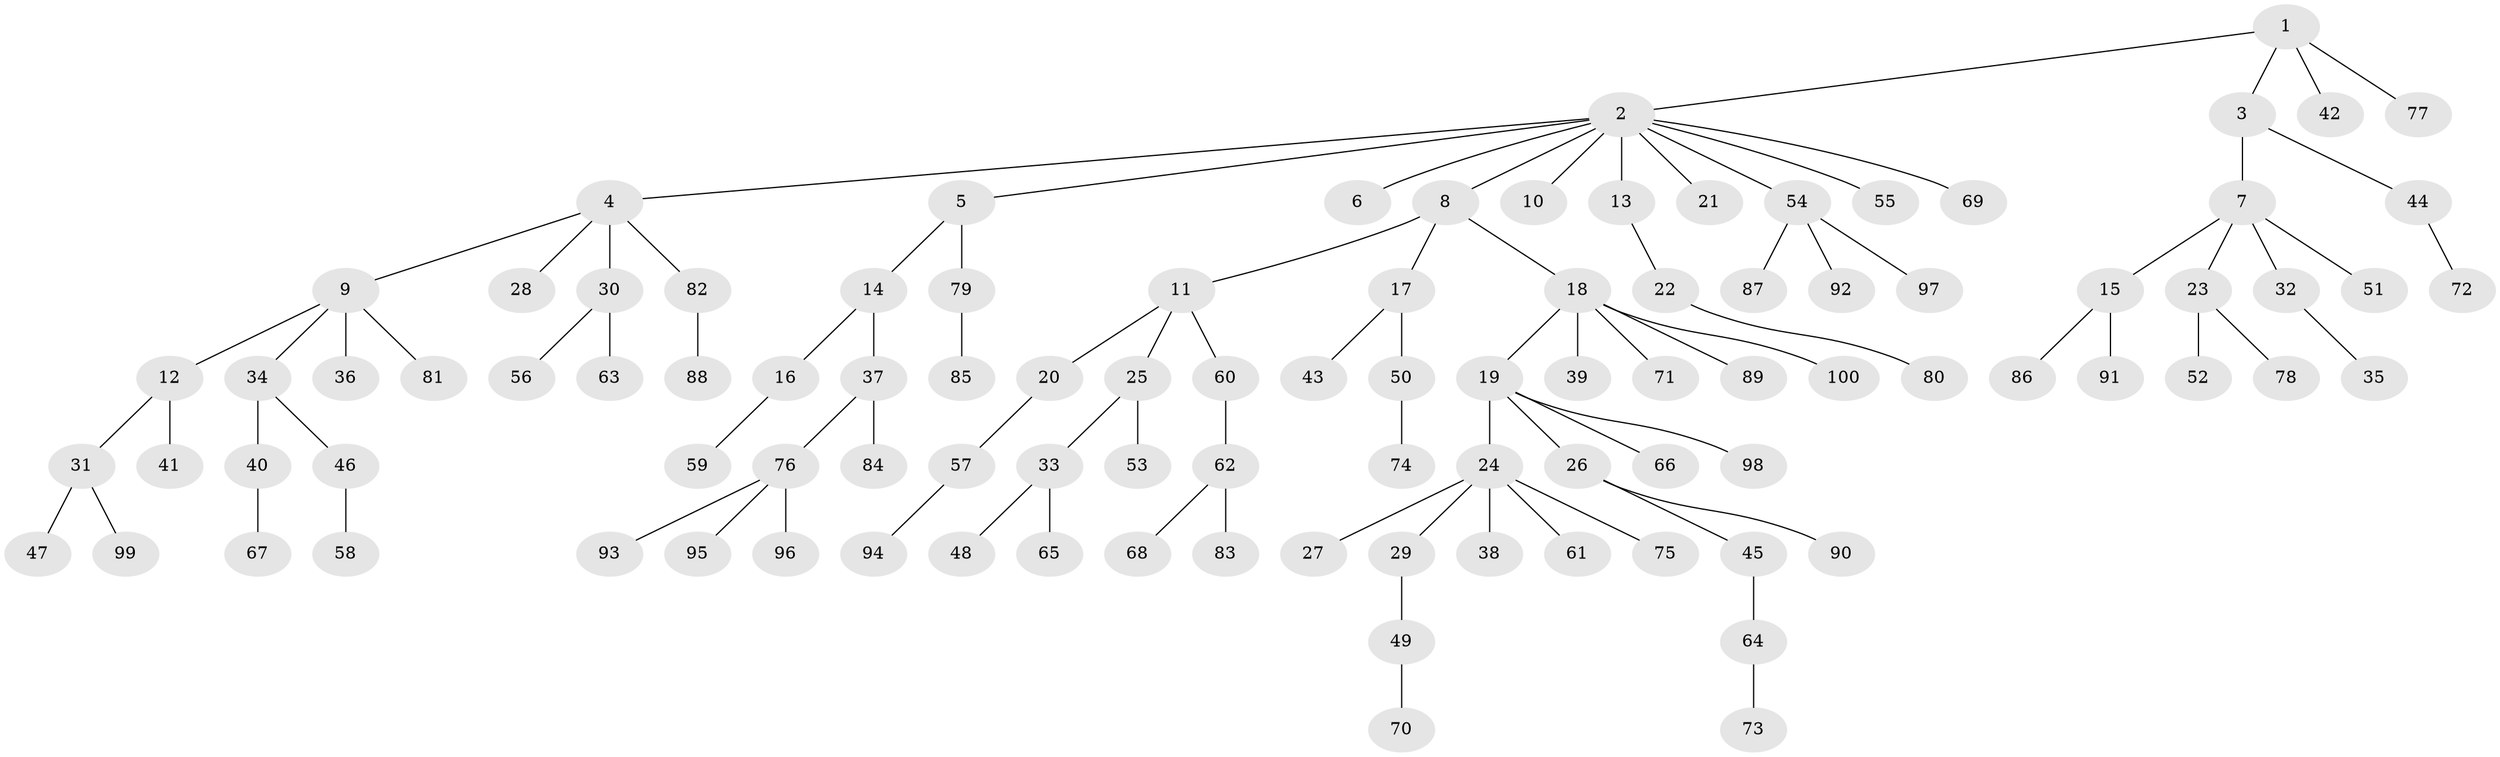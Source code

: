 // Generated by graph-tools (version 1.1) at 2025/37/03/09/25 02:37:01]
// undirected, 100 vertices, 99 edges
graph export_dot {
graph [start="1"]
  node [color=gray90,style=filled];
  1;
  2;
  3;
  4;
  5;
  6;
  7;
  8;
  9;
  10;
  11;
  12;
  13;
  14;
  15;
  16;
  17;
  18;
  19;
  20;
  21;
  22;
  23;
  24;
  25;
  26;
  27;
  28;
  29;
  30;
  31;
  32;
  33;
  34;
  35;
  36;
  37;
  38;
  39;
  40;
  41;
  42;
  43;
  44;
  45;
  46;
  47;
  48;
  49;
  50;
  51;
  52;
  53;
  54;
  55;
  56;
  57;
  58;
  59;
  60;
  61;
  62;
  63;
  64;
  65;
  66;
  67;
  68;
  69;
  70;
  71;
  72;
  73;
  74;
  75;
  76;
  77;
  78;
  79;
  80;
  81;
  82;
  83;
  84;
  85;
  86;
  87;
  88;
  89;
  90;
  91;
  92;
  93;
  94;
  95;
  96;
  97;
  98;
  99;
  100;
  1 -- 2;
  1 -- 3;
  1 -- 42;
  1 -- 77;
  2 -- 4;
  2 -- 5;
  2 -- 6;
  2 -- 8;
  2 -- 10;
  2 -- 13;
  2 -- 21;
  2 -- 54;
  2 -- 55;
  2 -- 69;
  3 -- 7;
  3 -- 44;
  4 -- 9;
  4 -- 28;
  4 -- 30;
  4 -- 82;
  5 -- 14;
  5 -- 79;
  7 -- 15;
  7 -- 23;
  7 -- 32;
  7 -- 51;
  8 -- 11;
  8 -- 17;
  8 -- 18;
  9 -- 12;
  9 -- 34;
  9 -- 36;
  9 -- 81;
  11 -- 20;
  11 -- 25;
  11 -- 60;
  12 -- 31;
  12 -- 41;
  13 -- 22;
  14 -- 16;
  14 -- 37;
  15 -- 86;
  15 -- 91;
  16 -- 59;
  17 -- 43;
  17 -- 50;
  18 -- 19;
  18 -- 39;
  18 -- 71;
  18 -- 89;
  18 -- 100;
  19 -- 24;
  19 -- 26;
  19 -- 66;
  19 -- 98;
  20 -- 57;
  22 -- 80;
  23 -- 52;
  23 -- 78;
  24 -- 27;
  24 -- 29;
  24 -- 38;
  24 -- 61;
  24 -- 75;
  25 -- 33;
  25 -- 53;
  26 -- 45;
  26 -- 90;
  29 -- 49;
  30 -- 56;
  30 -- 63;
  31 -- 47;
  31 -- 99;
  32 -- 35;
  33 -- 48;
  33 -- 65;
  34 -- 40;
  34 -- 46;
  37 -- 76;
  37 -- 84;
  40 -- 67;
  44 -- 72;
  45 -- 64;
  46 -- 58;
  49 -- 70;
  50 -- 74;
  54 -- 87;
  54 -- 92;
  54 -- 97;
  57 -- 94;
  60 -- 62;
  62 -- 68;
  62 -- 83;
  64 -- 73;
  76 -- 93;
  76 -- 95;
  76 -- 96;
  79 -- 85;
  82 -- 88;
}
